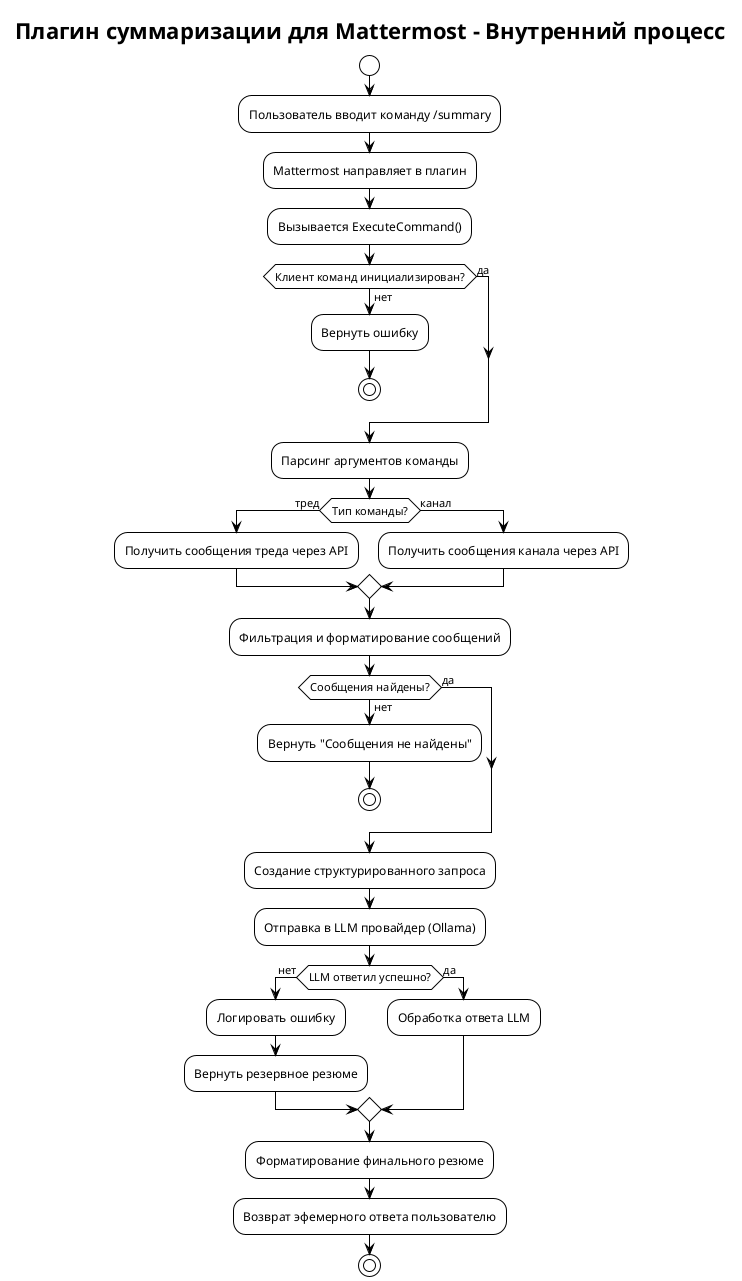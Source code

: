@startuml process
!theme plain
title Плагин суммаризации для Mattermost - Внутренний процесс

start

:Пользователь вводит команду /summary;
:Mattermost направляет в плагин;
:Вызывается ExecuteCommand();

if (Клиент команд инициализирован?) then (нет)
  :Вернуть ошибку;
  stop
else (да)
endif

:Парсинг аргументов команды;

if (Тип команды?) then (тред)
  :Получить сообщения треда через API;
else (канал)
  :Получить сообщения канала через API;
endif

:Фильтрация и форматирование сообщений;

if (Сообщения найдены?) then (нет)
  :Вернуть "Сообщения не найдены";
  stop
else (да)
endif

:Создание структурированного запроса;
:Отправка в LLM провайдер (Ollama);

if (LLM ответил успешно?) then (нет)
  :Логировать ошибку;
  :Вернуть резервное резюме;
else (да)
  :Обработка ответа LLM;
endif

:Форматирование финального резюме;
:Возврат эфемерного ответа пользователю;

stop

@enduml
